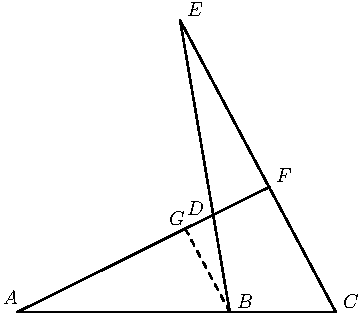 import graph; size(6cm); real lsf=0.5; pen dps=linewidth(0.7)+fontsize(10); defaultpen(dps); pen ds=black; real xmin=-3.8836436136627324,xmax=10.656470324839628,ymin=-3.7469076877357232,ymax=6.0033878093664175; 
pair A=(0.,0.), B=(2.,0.), C=(3.,0.), D=(1.844210657752221,0.9163996677609755), F=(2.3711279885385697,1.1782281442641112), G=(1.5807519923590465,0.7854854295094076); 
draw(C--B,linewidth(0.8)); draw(B--A,linewidth(0.8)); draw(A--D,linewidth(0.8)); draw(B--D,linewidth(0.8)); draw(D--(1.5326319732566631,2.7491990032829263),linewidth(0.8)); draw((1.5326319732566631,2.7491990032829263)--C,linewidth(0.8)); draw(D--F,linewidth(0.8)); draw(B--G,linewidth(0.8)+linetype("4 4")); 
dot(A,linewidth(1.pt)+ds); label("$A$",(-0.16328582188630697,0.053090790714819355),NE*lsf); dot(B,linewidth(1.pt)+ds); label("$B$",(2.04389892308197,0.018959067854485142),NE*lsf); dot(C,linewidth(1.pt)+ds); label("$C$",(3.045096126985106,0.018959067854485142),NE*lsf); dot(D,linewidth(1.pt)+ds); label("$D$",(1.577432043990736,0.8950066212697299),NE*lsf); dot((1.5326319732566631,2.7491990032829263),linewidth(1.pt)+ds); label("$E$",(1.577432043990736,2.7722513785881113),NE*lsf); dot(F,linewidth(1.pt)+ds); label("$F$",(2.419347874545646,1.2021921270127378),NE*lsf); dot(G,linewidth(1.pt)+ds); label("$G$",(1.4067734296890653,0.803988693642172),NE*lsf); 
clip((xmin,ymin)--(xmin,ymax)--(xmax,ymax)--(xmax,ymin)--cycle); 
